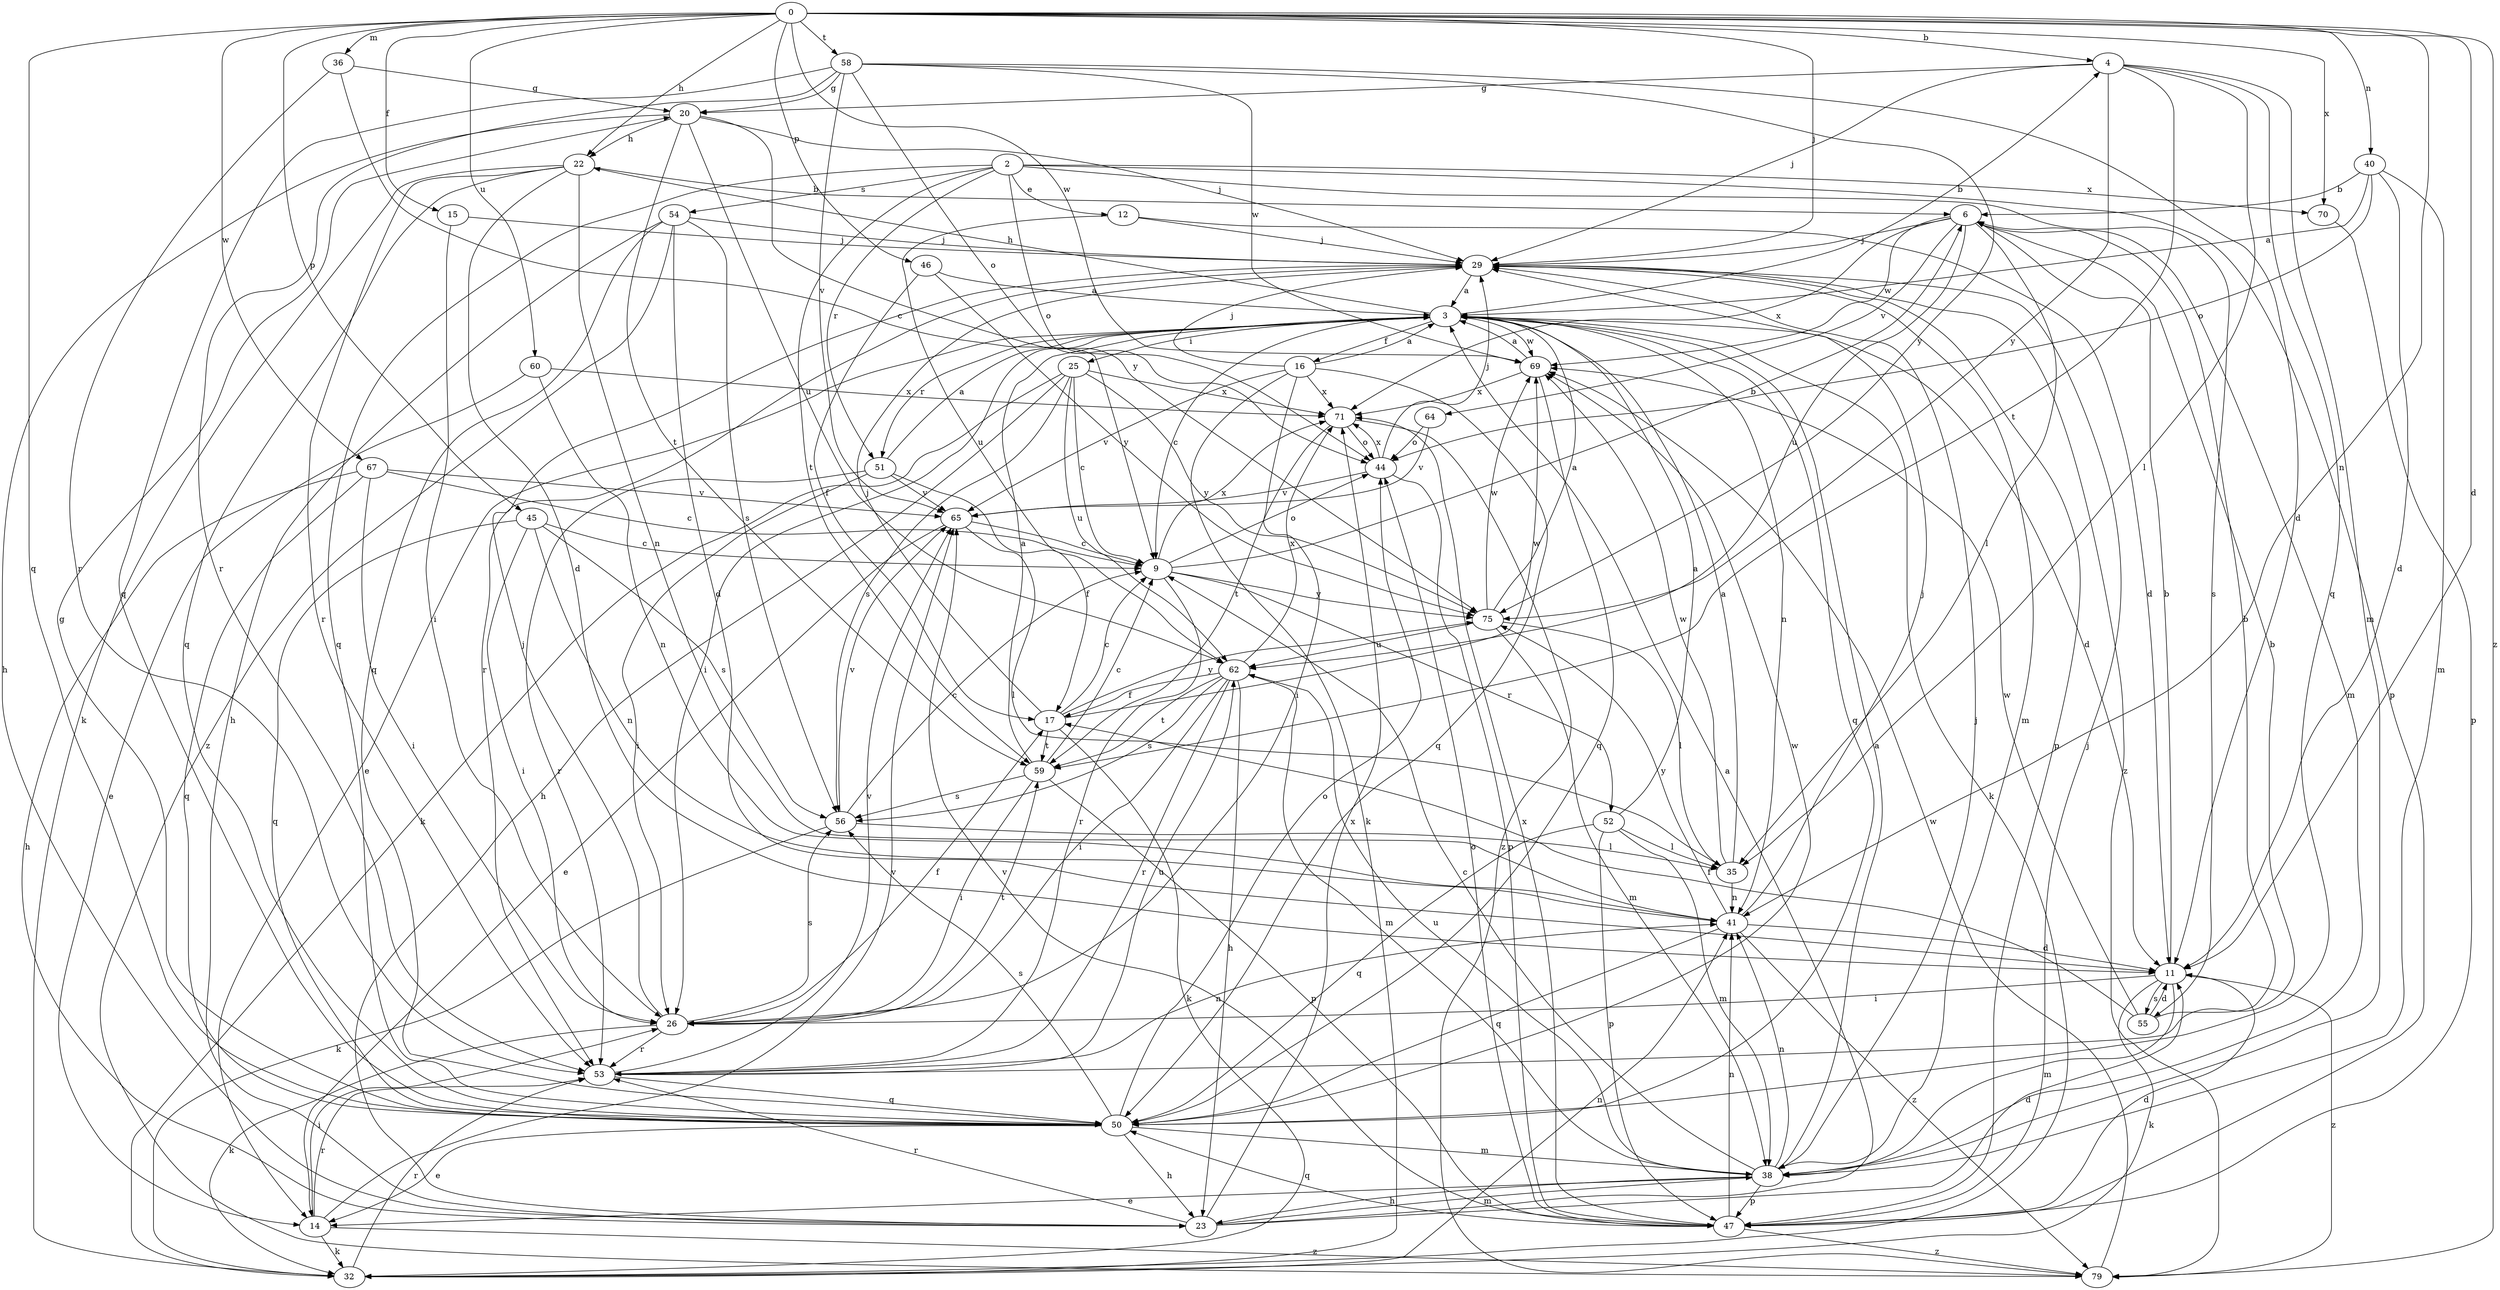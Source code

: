 strict digraph  {
0;
2;
3;
4;
6;
9;
11;
12;
14;
15;
16;
17;
20;
22;
23;
25;
26;
29;
32;
35;
36;
38;
40;
41;
44;
45;
46;
47;
50;
51;
52;
53;
54;
55;
56;
58;
59;
60;
62;
64;
65;
67;
69;
70;
71;
75;
79;
0 -> 4  [label=b];
0 -> 11  [label=d];
0 -> 15  [label=f];
0 -> 22  [label=h];
0 -> 29  [label=j];
0 -> 36  [label=m];
0 -> 40  [label=n];
0 -> 41  [label=n];
0 -> 45  [label=p];
0 -> 46  [label=p];
0 -> 50  [label=q];
0 -> 58  [label=t];
0 -> 60  [label=u];
0 -> 67  [label=w];
0 -> 69  [label=w];
0 -> 70  [label=x];
0 -> 79  [label=z];
2 -> 12  [label=e];
2 -> 44  [label=o];
2 -> 47  [label=p];
2 -> 50  [label=q];
2 -> 51  [label=r];
2 -> 54  [label=s];
2 -> 55  [label=s];
2 -> 59  [label=t];
2 -> 70  [label=x];
3 -> 4  [label=b];
3 -> 9  [label=c];
3 -> 11  [label=d];
3 -> 14  [label=e];
3 -> 16  [label=f];
3 -> 22  [label=h];
3 -> 25  [label=i];
3 -> 26  [label=i];
3 -> 32  [label=k];
3 -> 41  [label=n];
3 -> 50  [label=q];
3 -> 51  [label=r];
3 -> 69  [label=w];
4 -> 20  [label=g];
4 -> 29  [label=j];
4 -> 35  [label=l];
4 -> 38  [label=m];
4 -> 50  [label=q];
4 -> 59  [label=t];
4 -> 75  [label=y];
6 -> 29  [label=j];
6 -> 35  [label=l];
6 -> 38  [label=m];
6 -> 62  [label=u];
6 -> 64  [label=v];
6 -> 69  [label=w];
6 -> 71  [label=x];
9 -> 6  [label=b];
9 -> 44  [label=o];
9 -> 52  [label=r];
9 -> 53  [label=r];
9 -> 71  [label=x];
9 -> 75  [label=y];
11 -> 6  [label=b];
11 -> 26  [label=i];
11 -> 32  [label=k];
11 -> 38  [label=m];
11 -> 55  [label=s];
11 -> 79  [label=z];
12 -> 11  [label=d];
12 -> 29  [label=j];
12 -> 62  [label=u];
14 -> 26  [label=i];
14 -> 32  [label=k];
14 -> 53  [label=r];
14 -> 65  [label=v];
14 -> 79  [label=z];
15 -> 26  [label=i];
15 -> 29  [label=j];
16 -> 3  [label=a];
16 -> 26  [label=i];
16 -> 29  [label=j];
16 -> 32  [label=k];
16 -> 50  [label=q];
16 -> 65  [label=v];
16 -> 71  [label=x];
17 -> 9  [label=c];
17 -> 29  [label=j];
17 -> 32  [label=k];
17 -> 59  [label=t];
17 -> 69  [label=w];
17 -> 75  [label=y];
20 -> 22  [label=h];
20 -> 23  [label=h];
20 -> 29  [label=j];
20 -> 59  [label=t];
20 -> 62  [label=u];
20 -> 75  [label=y];
22 -> 6  [label=b];
22 -> 11  [label=d];
22 -> 32  [label=k];
22 -> 41  [label=n];
22 -> 50  [label=q];
22 -> 53  [label=r];
23 -> 3  [label=a];
23 -> 11  [label=d];
23 -> 38  [label=m];
23 -> 53  [label=r];
23 -> 71  [label=x];
25 -> 9  [label=c];
25 -> 23  [label=h];
25 -> 32  [label=k];
25 -> 56  [label=s];
25 -> 62  [label=u];
25 -> 71  [label=x];
25 -> 75  [label=y];
26 -> 17  [label=f];
26 -> 29  [label=j];
26 -> 32  [label=k];
26 -> 53  [label=r];
26 -> 56  [label=s];
26 -> 59  [label=t];
29 -> 3  [label=a];
29 -> 38  [label=m];
29 -> 47  [label=p];
29 -> 53  [label=r];
29 -> 79  [label=z];
32 -> 41  [label=n];
32 -> 53  [label=r];
35 -> 3  [label=a];
35 -> 41  [label=n];
35 -> 69  [label=w];
36 -> 9  [label=c];
36 -> 20  [label=g];
36 -> 53  [label=r];
38 -> 3  [label=a];
38 -> 9  [label=c];
38 -> 14  [label=e];
38 -> 23  [label=h];
38 -> 29  [label=j];
38 -> 41  [label=n];
38 -> 47  [label=p];
38 -> 62  [label=u];
40 -> 3  [label=a];
40 -> 6  [label=b];
40 -> 11  [label=d];
40 -> 38  [label=m];
40 -> 44  [label=o];
41 -> 11  [label=d];
41 -> 29  [label=j];
41 -> 50  [label=q];
41 -> 75  [label=y];
41 -> 79  [label=z];
44 -> 29  [label=j];
44 -> 47  [label=p];
44 -> 65  [label=v];
44 -> 71  [label=x];
45 -> 9  [label=c];
45 -> 26  [label=i];
45 -> 41  [label=n];
45 -> 50  [label=q];
45 -> 56  [label=s];
46 -> 3  [label=a];
46 -> 17  [label=f];
46 -> 75  [label=y];
47 -> 11  [label=d];
47 -> 29  [label=j];
47 -> 41  [label=n];
47 -> 44  [label=o];
47 -> 50  [label=q];
47 -> 65  [label=v];
47 -> 71  [label=x];
47 -> 79  [label=z];
50 -> 14  [label=e];
50 -> 20  [label=g];
50 -> 23  [label=h];
50 -> 38  [label=m];
50 -> 44  [label=o];
50 -> 56  [label=s];
50 -> 69  [label=w];
51 -> 3  [label=a];
51 -> 17  [label=f];
51 -> 26  [label=i];
51 -> 53  [label=r];
51 -> 65  [label=v];
52 -> 3  [label=a];
52 -> 35  [label=l];
52 -> 38  [label=m];
52 -> 47  [label=p];
52 -> 50  [label=q];
53 -> 6  [label=b];
53 -> 41  [label=n];
53 -> 50  [label=q];
53 -> 62  [label=u];
53 -> 65  [label=v];
54 -> 11  [label=d];
54 -> 23  [label=h];
54 -> 29  [label=j];
54 -> 50  [label=q];
54 -> 56  [label=s];
54 -> 79  [label=z];
55 -> 6  [label=b];
55 -> 11  [label=d];
55 -> 17  [label=f];
55 -> 69  [label=w];
56 -> 9  [label=c];
56 -> 32  [label=k];
56 -> 35  [label=l];
56 -> 65  [label=v];
58 -> 11  [label=d];
58 -> 20  [label=g];
58 -> 44  [label=o];
58 -> 50  [label=q];
58 -> 53  [label=r];
58 -> 65  [label=v];
58 -> 69  [label=w];
58 -> 75  [label=y];
59 -> 3  [label=a];
59 -> 9  [label=c];
59 -> 26  [label=i];
59 -> 47  [label=p];
59 -> 56  [label=s];
60 -> 14  [label=e];
60 -> 41  [label=n];
60 -> 71  [label=x];
62 -> 17  [label=f];
62 -> 23  [label=h];
62 -> 26  [label=i];
62 -> 38  [label=m];
62 -> 53  [label=r];
62 -> 56  [label=s];
62 -> 59  [label=t];
62 -> 71  [label=x];
64 -> 44  [label=o];
64 -> 65  [label=v];
65 -> 9  [label=c];
65 -> 14  [label=e];
65 -> 35  [label=l];
67 -> 9  [label=c];
67 -> 23  [label=h];
67 -> 26  [label=i];
67 -> 50  [label=q];
67 -> 65  [label=v];
69 -> 3  [label=a];
69 -> 50  [label=q];
69 -> 71  [label=x];
70 -> 47  [label=p];
71 -> 44  [label=o];
71 -> 59  [label=t];
71 -> 79  [label=z];
75 -> 3  [label=a];
75 -> 35  [label=l];
75 -> 38  [label=m];
75 -> 62  [label=u];
75 -> 69  [label=w];
79 -> 69  [label=w];
}

